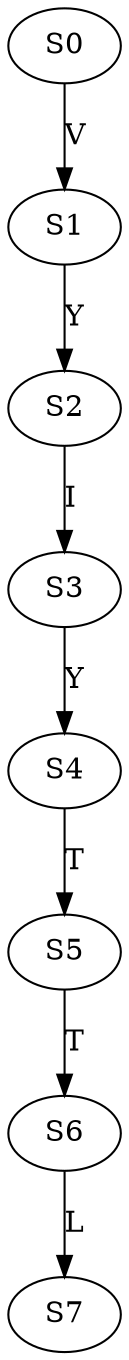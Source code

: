 strict digraph  {
	S0 -> S1 [ label = V ];
	S1 -> S2 [ label = Y ];
	S2 -> S3 [ label = I ];
	S3 -> S4 [ label = Y ];
	S4 -> S5 [ label = T ];
	S5 -> S6 [ label = T ];
	S6 -> S7 [ label = L ];
}

